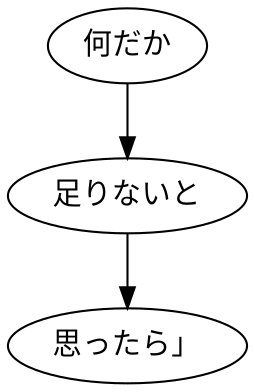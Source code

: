 digraph graph7076 {
	node0 [label="何だか"];
	node1 [label="足りないと"];
	node2 [label="思ったら」"];
	node0 -> node1;
	node1 -> node2;
}
